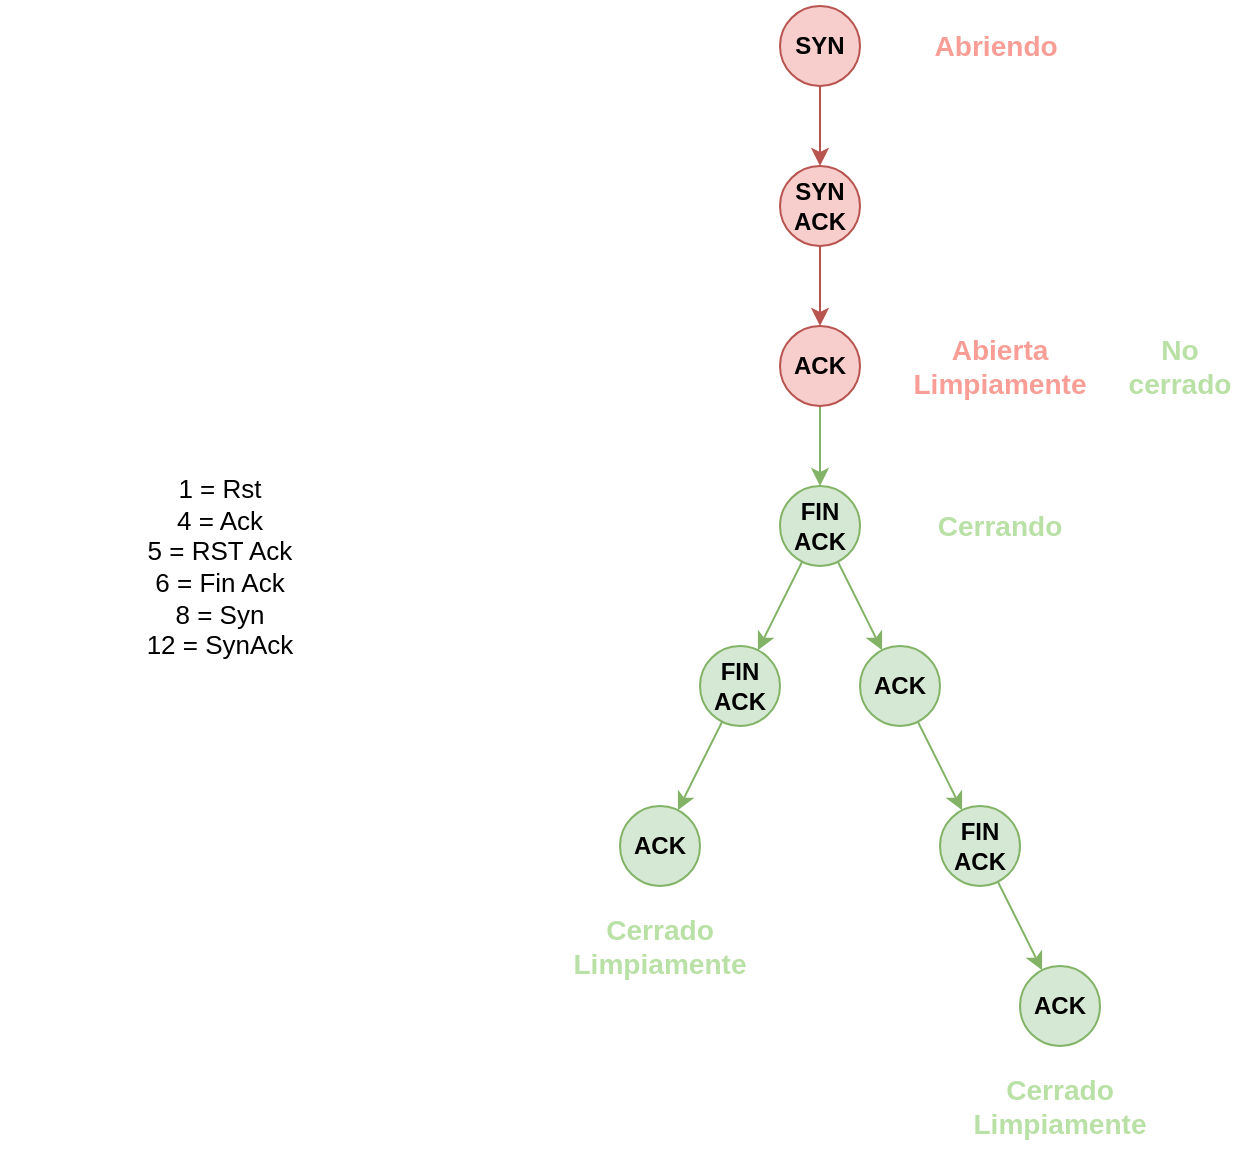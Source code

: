 <mxfile version="10.7.4" type="device"><diagram id="bQv4EMV4mGENpK0hk5Bo" name="Page-1"><mxGraphModel dx="994" dy="455" grid="1" gridSize="10" guides="1" tooltips="1" connect="1" arrows="1" fold="1" page="1" pageScale="1" pageWidth="850" pageHeight="1100" math="0" shadow="0"><root><mxCell id="0"/><mxCell id="1" parent="0"/><mxCell id="Ux6A793XJUo2XdxxFTJG-9" value="" style="edgeStyle=none;rounded=0;orthogonalLoop=1;jettySize=auto;html=1;fontStyle=1;fontSize=12;fillColor=#f8cecc;strokeColor=#b85450;" parent="1" source="Ux6A793XJUo2XdxxFTJG-1" target="Ux6A793XJUo2XdxxFTJG-8" edge="1"><mxGeometry relative="1" as="geometry"/></mxCell><mxCell id="Ux6A793XJUo2XdxxFTJG-1" value="&lt;span style=&quot;font-size: 12px;&quot;&gt;&lt;font style=&quot;font-size: 12px;&quot;&gt;SYN&lt;/font&gt;&lt;/span&gt;" style="ellipse;whiteSpace=wrap;html=1;aspect=fixed;fontStyle=1;fontSize=12;fillColor=#f8cecc;strokeColor=#b85450;" parent="1" vertex="1"><mxGeometry x="400" y="140" width="40" height="40" as="geometry"/></mxCell><mxCell id="Ux6A793XJUo2XdxxFTJG-13" value="" style="edgeStyle=none;rounded=0;orthogonalLoop=1;jettySize=auto;html=1;fontStyle=1;fontSize=12;fillColor=#f8cecc;strokeColor=#b85450;" parent="1" source="Ux6A793XJUo2XdxxFTJG-8" target="Ux6A793XJUo2XdxxFTJG-12" edge="1"><mxGeometry relative="1" as="geometry"/></mxCell><mxCell id="Ux6A793XJUo2XdxxFTJG-8" value="&lt;font style=&quot;font-size: 12px;&quot;&gt;&lt;span style=&quot;font-size: 12px;&quot;&gt;SYN&lt;br style=&quot;font-size: 12px;&quot;&gt;ACK&lt;br style=&quot;font-size: 12px;&quot;&gt;&lt;/span&gt;&lt;/font&gt;" style="ellipse;whiteSpace=wrap;html=1;aspect=fixed;fontStyle=1;fontSize=12;fillColor=#f8cecc;strokeColor=#b85450;" parent="1" vertex="1"><mxGeometry x="400" y="220" width="40" height="40" as="geometry"/></mxCell><mxCell id="Ux6A793XJUo2XdxxFTJG-15" value="" style="edgeStyle=none;rounded=0;orthogonalLoop=1;jettySize=auto;html=1;fontStyle=1;fontSize=12;fillColor=#d5e8d4;strokeColor=#82b366;" parent="1" source="Ux6A793XJUo2XdxxFTJG-12" target="Ux6A793XJUo2XdxxFTJG-14" edge="1"><mxGeometry relative="1" as="geometry"/></mxCell><mxCell id="Ux6A793XJUo2XdxxFTJG-12" value="&lt;span style=&quot;font-size: 12px;&quot;&gt;&lt;font style=&quot;font-size: 12px;&quot;&gt;ACK&lt;/font&gt;&lt;/span&gt;" style="ellipse;whiteSpace=wrap;html=1;aspect=fixed;fontStyle=1;fontSize=12;fillColor=#f8cecc;strokeColor=#b85450;" parent="1" vertex="1"><mxGeometry x="400" y="300" width="40" height="40" as="geometry"/></mxCell><mxCell id="Ux6A793XJUo2XdxxFTJG-29" value="" style="edgeStyle=none;rounded=0;orthogonalLoop=1;jettySize=auto;html=1;fontSize=12;fillColor=#d5e8d4;strokeColor=#82b366;" parent="1" source="Ux6A793XJUo2XdxxFTJG-14" target="Ux6A793XJUo2XdxxFTJG-28" edge="1"><mxGeometry relative="1" as="geometry"/></mxCell><mxCell id="Ux6A793XJUo2XdxxFTJG-50" value="" style="edgeStyle=none;rounded=0;orthogonalLoop=1;jettySize=auto;html=1;fontSize=12;fillColor=#d5e8d4;strokeColor=#82b366;" parent="1" source="Ux6A793XJUo2XdxxFTJG-14" target="Ux6A793XJUo2XdxxFTJG-49" edge="1"><mxGeometry relative="1" as="geometry"/></mxCell><mxCell id="Ux6A793XJUo2XdxxFTJG-14" value="FIN&lt;br style=&quot;font-size: 12px;&quot;&gt;ACK&lt;br style=&quot;font-size: 12px;&quot;&gt;" style="ellipse;whiteSpace=wrap;html=1;aspect=fixed;fontStyle=1;fontSize=12;fillColor=#d5e8d4;strokeColor=#82b366;" parent="1" vertex="1"><mxGeometry x="400" y="380" width="40" height="40" as="geometry"/></mxCell><mxCell id="Ux6A793XJUo2XdxxFTJG-52" value="" style="edgeStyle=none;rounded=0;orthogonalLoop=1;jettySize=auto;html=1;fontSize=12;fillColor=#d5e8d4;strokeColor=#82b366;" parent="1" source="Ux6A793XJUo2XdxxFTJG-49" target="Ux6A793XJUo2XdxxFTJG-51" edge="1"><mxGeometry relative="1" as="geometry"/></mxCell><mxCell id="Ux6A793XJUo2XdxxFTJG-49" value="ACK&lt;br style=&quot;font-size: 12px&quot;&gt;" style="ellipse;whiteSpace=wrap;html=1;aspect=fixed;fontStyle=1;fontSize=12;fillColor=#d5e8d4;strokeColor=#82b366;" parent="1" vertex="1"><mxGeometry x="440" y="460" width="40" height="40" as="geometry"/></mxCell><mxCell id="Ux6A793XJUo2XdxxFTJG-54" value="" style="edgeStyle=none;rounded=0;orthogonalLoop=1;jettySize=auto;html=1;fontSize=12;fillColor=#d5e8d4;strokeColor=#82b366;" parent="1" source="Ux6A793XJUo2XdxxFTJG-51" target="Ux6A793XJUo2XdxxFTJG-53" edge="1"><mxGeometry relative="1" as="geometry"/></mxCell><mxCell id="Ux6A793XJUo2XdxxFTJG-51" value="FIN&lt;br&gt;ACK&lt;br style=&quot;font-size: 12px&quot;&gt;" style="ellipse;whiteSpace=wrap;html=1;aspect=fixed;fontStyle=1;fontSize=12;fillColor=#d5e8d4;strokeColor=#82b366;" parent="1" vertex="1"><mxGeometry x="480" y="540" width="40" height="40" as="geometry"/></mxCell><mxCell id="Ux6A793XJUo2XdxxFTJG-53" value="ACK&lt;br style=&quot;font-size: 12px&quot;&gt;" style="ellipse;whiteSpace=wrap;html=1;aspect=fixed;fontStyle=1;fontSize=12;fillColor=#d5e8d4;strokeColor=#82b366;" parent="1" vertex="1"><mxGeometry x="520" y="620" width="40" height="40" as="geometry"/></mxCell><mxCell id="Ux6A793XJUo2XdxxFTJG-34" value="" style="edgeStyle=none;rounded=0;orthogonalLoop=1;jettySize=auto;html=1;fontSize=12;fillColor=#d5e8d4;strokeColor=#82b366;" parent="1" source="Ux6A793XJUo2XdxxFTJG-28" target="Ux6A793XJUo2XdxxFTJG-33" edge="1"><mxGeometry relative="1" as="geometry"/></mxCell><mxCell id="Ux6A793XJUo2XdxxFTJG-28" value="FIN&lt;br&gt;ACK&lt;br style=&quot;font-size: 12px&quot;&gt;" style="ellipse;whiteSpace=wrap;html=1;aspect=fixed;fontStyle=1;fontSize=12;fillColor=#d5e8d4;strokeColor=#82b366;" parent="1" vertex="1"><mxGeometry x="360" y="460" width="40" height="40" as="geometry"/></mxCell><mxCell id="Ux6A793XJUo2XdxxFTJG-33" value="ACK&lt;br style=&quot;font-size: 12px&quot;&gt;" style="ellipse;whiteSpace=wrap;html=1;aspect=fixed;fontStyle=1;fontSize=12;fillColor=#d5e8d4;strokeColor=#82b366;" parent="1" vertex="1"><mxGeometry x="320" y="540" width="40" height="40" as="geometry"/></mxCell><mxCell id="Ux6A793XJUo2XdxxFTJG-27" value="&lt;br&gt;&lt;font style=&quot;font-size: 13px&quot;&gt;1 = Rst&lt;br&gt;4 = Ack&lt;br&gt;5 = RST Ack&lt;br&gt;6 = Fin Ack&lt;br&gt;8 = Syn&lt;br&gt;12 = SynAck&lt;/font&gt;&lt;br&gt;" style="text;html=1;strokeColor=none;fillColor=none;align=center;verticalAlign=middle;whiteSpace=wrap;rounded=0;fontSize=9;" parent="1" vertex="1"><mxGeometry x="10" y="230" width="220" height="370" as="geometry"/></mxCell><mxCell id="x7UoibdxDVc-wWbhQLl_-4" value="&lt;h3&gt;&lt;font color=&quot;#f89e97&quot;&gt;Abriendo&amp;nbsp;&lt;/font&gt;&lt;/h3&gt;" style="text;html=1;strokeColor=none;fillColor=none;align=center;verticalAlign=middle;whiteSpace=wrap;rounded=0;" vertex="1" parent="1"><mxGeometry x="490" y="150" width="40" height="20" as="geometry"/></mxCell><mxCell id="x7UoibdxDVc-wWbhQLl_-5" value="&lt;h3&gt;&lt;font color=&quot;#f89e97&quot;&gt;Abierta Limpiamente&lt;/font&gt;&lt;/h3&gt;" style="text;html=1;strokeColor=none;fillColor=none;align=center;verticalAlign=middle;whiteSpace=wrap;rounded=0;" vertex="1" parent="1"><mxGeometry x="490" y="310" width="40" height="20" as="geometry"/></mxCell><mxCell id="x7UoibdxDVc-wWbhQLl_-7" value="&lt;h3&gt;&lt;span&gt;&lt;font color=&quot;#b9e0a5&quot;&gt;Cerrando&lt;/font&gt;&lt;/span&gt;&lt;/h3&gt;" style="text;html=1;strokeColor=none;fillColor=none;align=center;verticalAlign=middle;whiteSpace=wrap;rounded=0;fontStyle=0" vertex="1" parent="1"><mxGeometry x="490" y="390" width="40" height="20" as="geometry"/></mxCell><mxCell id="x7UoibdxDVc-wWbhQLl_-8" value="&lt;h3&gt;&lt;span&gt;&lt;font color=&quot;#b9e0a5&quot;&gt;No cerrado&lt;/font&gt;&lt;/span&gt;&lt;/h3&gt;" style="text;html=1;strokeColor=none;fillColor=none;align=center;verticalAlign=middle;whiteSpace=wrap;rounded=0;fontStyle=0" vertex="1" parent="1"><mxGeometry x="580" y="310" width="40" height="20" as="geometry"/></mxCell><mxCell id="x7UoibdxDVc-wWbhQLl_-9" value="&lt;h3&gt;&lt;span&gt;&lt;font color=&quot;#b9e0a5&quot;&gt;Cerrado Limpiamente&lt;/font&gt;&lt;/span&gt;&lt;/h3&gt;" style="text;html=1;strokeColor=none;fillColor=none;align=center;verticalAlign=middle;whiteSpace=wrap;rounded=0;fontStyle=0" vertex="1" parent="1"><mxGeometry x="520" y="680" width="40" height="20" as="geometry"/></mxCell><mxCell id="x7UoibdxDVc-wWbhQLl_-11" value="&lt;h3&gt;&lt;span&gt;&lt;font color=&quot;#b9e0a5&quot;&gt;Cerrado Limpiamente&lt;/font&gt;&lt;/span&gt;&lt;/h3&gt;" style="text;html=1;strokeColor=none;fillColor=none;align=center;verticalAlign=middle;whiteSpace=wrap;rounded=0;fontStyle=0" vertex="1" parent="1"><mxGeometry x="320" y="600" width="40" height="20" as="geometry"/></mxCell></root></mxGraphModel></diagram></mxfile>
